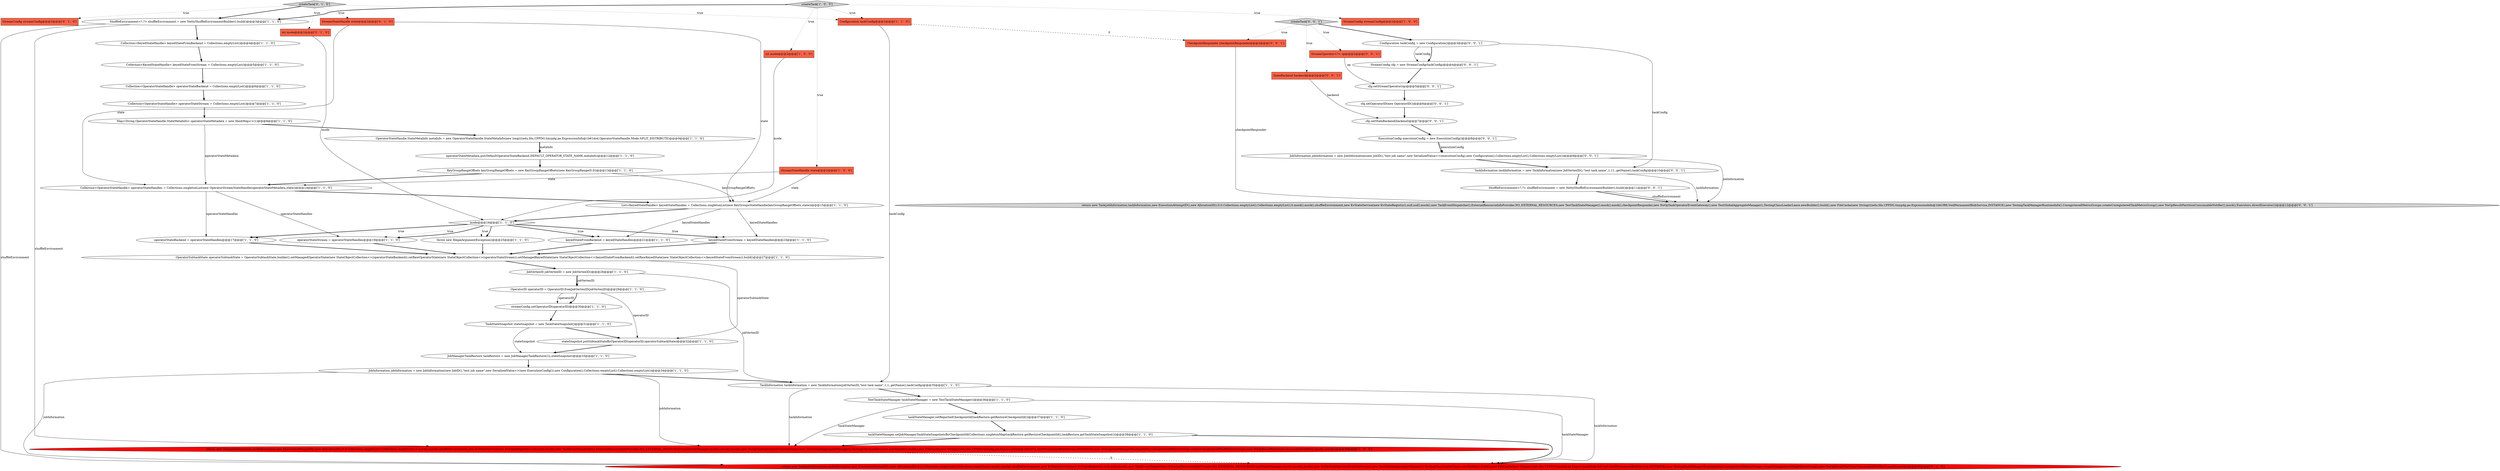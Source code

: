 digraph {
37 [style = filled, label = "StreamStateHandle state@@@2@@@['0', '1', '0']", fillcolor = tomato, shape = box image = "AAA0AAABBB2BBB"];
13 [style = filled, label = "Collection<KeyedStateHandle> keyedStateFromBackend = Collections.emptyList()@@@4@@@['1', '1', '0']", fillcolor = white, shape = ellipse image = "AAA0AAABBB1BBB"];
52 [style = filled, label = "cfg.setStreamOperator(op)@@@5@@@['0', '0', '1']", fillcolor = white, shape = ellipse image = "AAA0AAABBB3BBB"];
30 [style = filled, label = "ShuffleEnvironment<?,?> shuffleEnvironment = new NettyShuffleEnvironmentBuilder().build()@@@3@@@['1', '1', '0']", fillcolor = white, shape = ellipse image = "AAA0AAABBB1BBB"];
44 [style = filled, label = "createTask['0', '0', '1']", fillcolor = lightgray, shape = diamond image = "AAA0AAABBB3BBB"];
24 [style = filled, label = "JobInformation jobInformation = new JobInformation(new JobID(),\"test job name\",new SerializedValue<>(new ExecutionConfig()),new Configuration(),Collections.emptyList(),Collections.emptyList())@@@34@@@['1', '1', '0']", fillcolor = white, shape = ellipse image = "AAA0AAABBB1BBB"];
6 [style = filled, label = "operatorStateStream = operatorStateHandles@@@19@@@['1', '1', '0']", fillcolor = white, shape = ellipse image = "AAA0AAABBB1BBB"];
34 [style = filled, label = "streamConfig.setOperatorID(operatorID)@@@30@@@['1', '1', '0']", fillcolor = white, shape = ellipse image = "AAA0AAABBB1BBB"];
35 [style = filled, label = "int mode@@@2@@@['0', '1', '0']", fillcolor = tomato, shape = box image = "AAA0AAABBB2BBB"];
47 [style = filled, label = "cfg.setStateBackend(backend)@@@7@@@['0', '0', '1']", fillcolor = white, shape = ellipse image = "AAA0AAABBB3BBB"];
5 [style = filled, label = "Collection<KeyedStateHandle> keyedStateFromStream = Collections.emptyList()@@@5@@@['1', '1', '0']", fillcolor = white, shape = ellipse image = "AAA0AAABBB1BBB"];
0 [style = filled, label = "operatorStateBackend = operatorStateHandles@@@17@@@['1', '1', '0']", fillcolor = white, shape = ellipse image = "AAA0AAABBB1BBB"];
14 [style = filled, label = "StreamConfig streamConfig@@@2@@@['1', '0', '0']", fillcolor = tomato, shape = box image = "AAA0AAABBB1BBB"];
25 [style = filled, label = "taskStateManager.setReportedCheckpointId(taskRestore.getRestoreCheckpointId())@@@37@@@['1', '1', '0']", fillcolor = white, shape = ellipse image = "AAA0AAABBB1BBB"];
42 [style = filled, label = "ExecutionConfig executionConfig = new ExecutionConfig()@@@8@@@['0', '0', '1']", fillcolor = white, shape = ellipse image = "AAA0AAABBB3BBB"];
49 [style = filled, label = "Configuration taskConfig = new Configuration()@@@3@@@['0', '0', '1']", fillcolor = white, shape = ellipse image = "AAA0AAABBB3BBB"];
46 [style = filled, label = "return new Task(jobInformation,taskInformation,new ExecutionAttemptID(),new AllocationID(),0,0,Collections.emptyList(),Collections.emptyList(),0,mock(),mock(),shuffleEnvironment,new KvStateService(new KvStateRegistry(),null,null),mock(),new TaskEventDispatcher(),ExternalResourceInfoProvider.NO_EXTERNAL_RESOURCES,new TestTaskStateManager(),mock(),mock(),checkpointResponder,new NoOpTaskOperatorEventGateway(),new TestGlobalAggregateManager(),TestingClassLoaderLease.newBuilder().build(),new FileCache(new String((((edu.fdu.CPPDG.tinypdg.pe.ExpressionInfo@1b61f89,VoidPermanentBlobService.INSTANCE),new TestingTaskManagerRuntimeInfo(),UnregisteredMetricGroups.createUnregisteredTaskMetricGroup(),new NoOpResultPartitionConsumableNotifier(),mock(),Executors.directExecutor())@@@12@@@['0', '0', '1']", fillcolor = lightgray, shape = ellipse image = "AAA0AAABBB3BBB"];
11 [style = filled, label = "TaskInformation taskInformation = new TaskInformation(jobVertexID,\"test task name\",1,1,.getName(),taskConfig)@@@35@@@['1', '1', '0']", fillcolor = white, shape = ellipse image = "AAA0AAABBB1BBB"];
12 [style = filled, label = "int mode@@@2@@@['1', '0', '0']", fillcolor = tomato, shape = box image = "AAA0AAABBB1BBB"];
43 [style = filled, label = "ShuffleEnvironment<?,?> shuffleEnvironment = new NettyShuffleEnvironmentBuilder().build()@@@11@@@['0', '0', '1']", fillcolor = white, shape = ellipse image = "AAA0AAABBB3BBB"];
18 [style = filled, label = "StreamStateHandle state@@@2@@@['1', '0', '0']", fillcolor = tomato, shape = box image = "AAA0AAABBB1BBB"];
10 [style = filled, label = "List<KeyedStateHandle> keyedStateHandles = Collections.singletonList(new KeyGroupsStateHandle(keyGroupRangeOffsets,state))@@@15@@@['1', '1', '0']", fillcolor = white, shape = ellipse image = "AAA0AAABBB1BBB"];
38 [style = filled, label = "createTask['0', '1', '0']", fillcolor = lightgray, shape = diamond image = "AAA0AAABBB2BBB"];
48 [style = filled, label = "CheckpointResponder checkpointResponder@@@2@@@['0', '0', '1']", fillcolor = tomato, shape = box image = "AAA0AAABBB3BBB"];
33 [style = filled, label = "Collection<OperatorStateHandle> operatorStateBackend = Collections.emptyList()@@@6@@@['1', '1', '0']", fillcolor = white, shape = ellipse image = "AAA0AAABBB1BBB"];
51 [style = filled, label = "cfg.setOperatorID(new OperatorID())@@@6@@@['0', '0', '1']", fillcolor = white, shape = ellipse image = "AAA0AAABBB3BBB"];
20 [style = filled, label = "keyedStateFromBackend = keyedStateHandles@@@21@@@['1', '1', '0']", fillcolor = white, shape = ellipse image = "AAA0AAABBB1BBB"];
22 [style = filled, label = "taskStateManager.setJobManagerTaskStateSnapshotsByCheckpointId(Collections.singletonMap(taskRestore.getRestoreCheckpointId(),taskRestore.getTaskStateSnapshot()))@@@38@@@['1', '1', '0']", fillcolor = white, shape = ellipse image = "AAA0AAABBB1BBB"];
2 [style = filled, label = "JobVertexID jobVertexID = new JobVertexID()@@@28@@@['1', '1', '0']", fillcolor = white, shape = ellipse image = "AAA0AAABBB1BBB"];
40 [style = filled, label = "StateBackend backend@@@2@@@['0', '0', '1']", fillcolor = tomato, shape = box image = "AAA0AAABBB3BBB"];
1 [style = filled, label = "Collection<OperatorStateHandle> operatorStateHandles = Collections.singletonList(new OperatorStreamStateHandle(operatorStateMetadata,state))@@@14@@@['1', '1', '0']", fillcolor = white, shape = ellipse image = "AAA0AAABBB1BBB"];
17 [style = filled, label = "mode@@@16@@@['1', '1', '0']", fillcolor = white, shape = diamond image = "AAA0AAABBB1BBB"];
27 [style = filled, label = "keyedStateFromStream = keyedStateHandles@@@23@@@['1', '1', '0']", fillcolor = white, shape = ellipse image = "AAA0AAABBB1BBB"];
29 [style = filled, label = "JobManagerTaskRestore taskRestore = new JobManagerTaskRestore(1L,stateSnapshot)@@@33@@@['1', '1', '0']", fillcolor = white, shape = ellipse image = "AAA0AAABBB1BBB"];
23 [style = filled, label = "operatorStateMetadata.put(DefaultOperatorStateBackend.DEFAULT_OPERATOR_STATE_NAME,metaInfo)@@@12@@@['1', '1', '0']", fillcolor = white, shape = ellipse image = "AAA0AAABBB1BBB"];
3 [style = filled, label = "Collection<OperatorStateHandle> operatorStateStream = Collections.emptyList()@@@7@@@['1', '1', '0']", fillcolor = white, shape = ellipse image = "AAA0AAABBB1BBB"];
32 [style = filled, label = "OperatorSubtaskState operatorSubtaskState = OperatorSubtaskState.builder().setManagedOperatorState(new StateObjectCollection<>(operatorStateBackend)).setRawOperatorState(new StateObjectCollection<>(operatorStateStream)).setManagedKeyedState(new StateObjectCollection<>(keyedStateFromBackend)).setRawKeyedState(new StateObjectCollection<>(keyedStateFromStream)).build()@@@27@@@['1', '1', '0']", fillcolor = white, shape = ellipse image = "AAA0AAABBB1BBB"];
8 [style = filled, label = "stateSnapshot.putSubtaskStateByOperatorID(operatorID,operatorSubtaskState)@@@32@@@['1', '1', '0']", fillcolor = white, shape = ellipse image = "AAA0AAABBB1BBB"];
41 [style = filled, label = "StreamOperator<?> op@@@2@@@['0', '0', '1']", fillcolor = tomato, shape = box image = "AAA0AAABBB3BBB"];
9 [style = filled, label = "KeyGroupRangeOffsets keyGroupRangeOffsets = new KeyGroupRangeOffsets(new KeyGroupRange(0,0))@@@13@@@['1', '1', '0']", fillcolor = white, shape = ellipse image = "AAA0AAABBB1BBB"];
19 [style = filled, label = "OperatorStateHandle.StateMetaInfo metaInfo = new OperatorStateHandle.StateMetaInfo(new long((((edu.fdu.CPPDG.tinypdg.pe.ExpressionInfo@1b61dcd,OperatorStateHandle.Mode.SPLIT_DISTRIBUTE)@@@9@@@['1', '1', '0']", fillcolor = white, shape = ellipse image = "AAA0AAABBB1BBB"];
15 [style = filled, label = "Map<String,OperatorStateHandle.StateMetaInfo> operatorStateMetadata = new HashMap<>(1)@@@8@@@['1', '1', '0']", fillcolor = white, shape = ellipse image = "AAA0AAABBB1BBB"];
21 [style = filled, label = "return new Task(jobInformation,taskInformation,new ExecutionAttemptID(),new AllocationID(),0,0,Collections.emptyList(),Collections.emptyList(),0,mock(),mock(),shuffleEnvironment,new KvStateService(new KvStateRegistry(),null,null),mock(),new TaskEventDispatcher(),ExternalResourceInfoProvider.NO_EXTERNAL_RESOURCES,taskStateManager,mock(),mock(),mock(),new NoOpTaskOperatorEventGateway(),new TestGlobalAggregateManager(),TestingClassLoaderLease.newBuilder().build(),new FileCache(new String((((edu.fdu.CPPDG.tinypdg.pe.ExpressionInfo@1b61d7a,VoidPermanentBlobService.INSTANCE),new TestingTaskManagerRuntimeInfo(),UnregisteredMetricGroups.createUnregisteredTaskMetricGroup(),new NoOpResultPartitionConsumableNotifier(),mock(),mock())@@@39@@@['1', '0', '0']", fillcolor = red, shape = ellipse image = "AAA1AAABBB1BBB"];
28 [style = filled, label = "OperatorID operatorID = OperatorID.fromJobVertexID(jobVertexID)@@@29@@@['1', '1', '0']", fillcolor = white, shape = ellipse image = "AAA0AAABBB1BBB"];
45 [style = filled, label = "JobInformation jobInformation = new JobInformation(new JobID(),\"test job name\",new SerializedValue<>(executionConfig),new Configuration(),Collections.emptyList(),Collections.emptyList())@@@9@@@['0', '0', '1']", fillcolor = white, shape = ellipse image = "AAA0AAABBB3BBB"];
7 [style = filled, label = "throw new IllegalArgumentException()@@@25@@@['1', '1', '0']", fillcolor = white, shape = ellipse image = "AAA0AAABBB1BBB"];
31 [style = filled, label = "Configuration taskConfig@@@2@@@['1', '1', '0']", fillcolor = tomato, shape = box image = "AAA0AAABBB1BBB"];
53 [style = filled, label = "StreamConfig cfg = new StreamConfig(taskConfig)@@@4@@@['0', '0', '1']", fillcolor = white, shape = ellipse image = "AAA0AAABBB3BBB"];
4 [style = filled, label = "TestTaskStateManager taskStateManager = new TestTaskStateManager()@@@36@@@['1', '1', '0']", fillcolor = white, shape = ellipse image = "AAA0AAABBB1BBB"];
36 [style = filled, label = "StreamConfig streamConfig@@@2@@@['0', '1', '0']", fillcolor = tomato, shape = box image = "AAA0AAABBB2BBB"];
16 [style = filled, label = "TaskStateSnapshot stateSnapshot = new TaskStateSnapshot()@@@31@@@['1', '1', '0']", fillcolor = white, shape = ellipse image = "AAA0AAABBB1BBB"];
39 [style = filled, label = "return new Task(jobInformation,taskInformation,new ExecutionAttemptID(),new AllocationID(),0,0,Collections.emptyList(),Collections.emptyList(),mock(),mock(),shuffleEnvironment,new KvStateService(new KvStateRegistry(),null,null),mock(),new TaskEventDispatcher(),ExternalResourceInfoProvider.NO_EXTERNAL_RESOURCES,taskStateManager,mock(),mock(),mock(),new NoOpTaskOperatorEventGateway(),new TestGlobalAggregateManager(),TestingClassLoaderLease.newBuilder().build(),new FileCache(new String((((edu.fdu.CPPDG.tinypdg.pe.ExpressionInfo@1b61ee0,VoidPermanentBlobService.INSTANCE),new TestingTaskManagerRuntimeInfo(),UnregisteredMetricGroups.createUnregisteredTaskMetricGroup(),new NoOpResultPartitionConsumableNotifier(),mock(),mock())@@@39@@@['0', '1', '0']", fillcolor = red, shape = ellipse image = "AAA1AAABBB2BBB"];
50 [style = filled, label = "TaskInformation taskInformation = new TaskInformation(new JobVertexID(),\"test task name\",1,11,.getName(),taskConfig)@@@10@@@['0', '0', '1']", fillcolor = white, shape = ellipse image = "AAA0AAABBB3BBB"];
26 [style = filled, label = "createTask['1', '0', '0']", fillcolor = lightgray, shape = diamond image = "AAA0AAABBB1BBB"];
12->17 [style = solid, label="mode"];
7->32 [style = bold, label=""];
27->32 [style = bold, label=""];
16->29 [style = solid, label="stateSnapshot"];
30->13 [style = bold, label=""];
4->25 [style = bold, label=""];
25->22 [style = bold, label=""];
42->45 [style = bold, label=""];
17->6 [style = dotted, label="true"];
26->12 [style = dotted, label="true"];
10->17 [style = bold, label=""];
31->48 [style = dashed, label="0"];
2->28 [style = solid, label="jobVertexID"];
45->46 [style = solid, label="jobInformation"];
38->30 [style = bold, label=""];
24->11 [style = bold, label=""];
51->47 [style = bold, label=""];
44->40 [style = dotted, label="true"];
38->31 [style = dotted, label="true"];
11->21 [style = solid, label="taskInformation"];
17->27 [style = bold, label=""];
2->28 [style = bold, label=""];
17->27 [style = dotted, label="true"];
17->20 [style = bold, label=""];
37->1 [style = solid, label="state"];
6->32 [style = bold, label=""];
17->20 [style = dotted, label="true"];
44->48 [style = dotted, label="true"];
50->43 [style = bold, label=""];
33->3 [style = bold, label=""];
5->33 [style = bold, label=""];
53->52 [style = bold, label=""];
11->39 [style = solid, label="taskInformation"];
31->11 [style = solid, label="taskConfig"];
44->49 [style = bold, label=""];
4->39 [style = solid, label="taskStateManager"];
43->46 [style = bold, label=""];
30->21 [style = solid, label="shuffleEnvironment"];
18->10 [style = solid, label="state"];
10->27 [style = solid, label="keyedStateHandles"];
24->21 [style = solid, label="jobInformation"];
28->34 [style = solid, label="operatorID"];
26->14 [style = dotted, label="true"];
1->6 [style = solid, label="operatorStateHandles"];
13->5 [style = bold, label=""];
10->20 [style = solid, label="keyedStateHandles"];
26->18 [style = dotted, label="true"];
28->8 [style = solid, label="operatorID"];
52->51 [style = bold, label=""];
9->1 [style = bold, label=""];
49->50 [style = solid, label="taskConfig"];
38->37 [style = dotted, label="true"];
37->10 [style = solid, label="state"];
16->8 [style = bold, label=""];
47->42 [style = bold, label=""];
17->6 [style = bold, label=""];
11->4 [style = bold, label=""];
49->53 [style = solid, label="taskConfig"];
15->19 [style = bold, label=""];
2->11 [style = solid, label="jobVertexID"];
21->39 [style = dashed, label="0"];
9->10 [style = solid, label="keyGroupRangeOffsets"];
26->31 [style = dotted, label="true"];
17->0 [style = bold, label=""];
34->16 [style = bold, label=""];
43->46 [style = solid, label="shuffleEnvironment"];
22->39 [style = bold, label=""];
42->45 [style = solid, label="executionConfig"];
30->39 [style = solid, label="shuffleEnvironment"];
0->32 [style = bold, label=""];
1->0 [style = solid, label="operatorStateHandles"];
38->36 [style = dotted, label="true"];
32->8 [style = solid, label="operatorSubtaskState"];
17->0 [style = dotted, label="true"];
15->1 [style = solid, label="operatorStateMetadata"];
50->46 [style = solid, label="taskInformation"];
28->34 [style = bold, label=""];
22->21 [style = bold, label=""];
20->32 [style = bold, label=""];
3->15 [style = bold, label=""];
40->47 [style = solid, label="backend"];
32->2 [style = bold, label=""];
35->17 [style = solid, label="mode"];
26->30 [style = bold, label=""];
49->53 [style = bold, label=""];
17->7 [style = bold, label=""];
19->23 [style = solid, label="metaInfo"];
18->1 [style = solid, label="state"];
45->50 [style = bold, label=""];
38->35 [style = dotted, label="true"];
19->23 [style = bold, label=""];
17->7 [style = dotted, label="true"];
24->39 [style = solid, label="jobInformation"];
41->52 [style = solid, label="op"];
48->46 [style = solid, label="checkpointResponder"];
4->21 [style = solid, label="taskStateManager"];
29->24 [style = bold, label=""];
1->10 [style = bold, label=""];
23->9 [style = bold, label=""];
8->29 [style = bold, label=""];
44->41 [style = dotted, label="true"];
}
